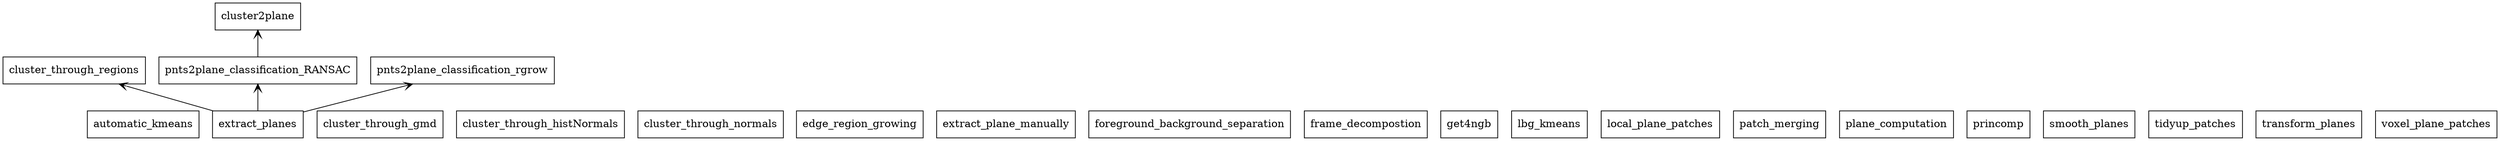 digraph "packages_No_Name" {
charset="utf-8"
rankdir=BT
"0" [label="automatic_kmeans", shape="box"];
"1" [label="cluster2plane", shape="box"];
"2" [label="cluster_through_gmd", shape="box"];
"3" [label="cluster_through_histNormals", shape="box"];
"4" [label="cluster_through_normals", shape="box"];
"5" [label="cluster_through_regions", shape="box"];
"6" [label="edge_region_growing", shape="box"];
"7" [label="extract_plane_manually", shape="box"];
"8" [label="extract_planes", shape="box"];
"9" [label="foreground_background_separation", shape="box"];
"10" [label="frame_decompostion", shape="box"];
"11" [label="get4ngb", shape="box"];
"12" [label="lbg_kmeans", shape="box"];
"13" [label="local_plane_patches", shape="box"];
"14" [label="patch_merging", shape="box"];
"15" [label="plane_computation", shape="box"];
"16" [label="pnts2plane_classification_RANSAC", shape="box"];
"17" [label="pnts2plane_classification_rgrow", shape="box"];
"18" [label="princomp", shape="box"];
"19" [label="smooth_planes", shape="box"];
"20" [label="tidyup_patches", shape="box"];
"21" [label="transform_planes", shape="box"];
"22" [label="voxel_plane_patches", shape="box"];
"8" -> "5" [arrowhead="open", arrowtail="none"];
"8" -> "16" [arrowhead="open", arrowtail="none"];
"8" -> "17" [arrowhead="open", arrowtail="none"];
"16" -> "1" [arrowhead="open", arrowtail="none"];
}
